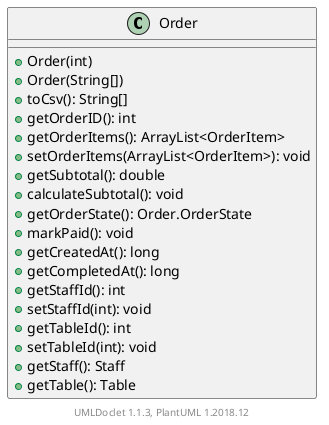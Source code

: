 @startuml

    class Order {
        +Order(int)
        +Order(String[])
        +toCsv(): String[]
        +getOrderID(): int
        +getOrderItems(): ArrayList<OrderItem>
        +setOrderItems(ArrayList<OrderItem>): void
        +getSubtotal(): double
        +calculateSubtotal(): void
        +getOrderState(): Order.OrderState
        +markPaid(): void
        +getCreatedAt(): long
        +getCompletedAt(): long
        +getStaffId(): int
        +setStaffId(int): void
        +getTableId(): int
        +setTableId(int): void
        +getStaff(): Staff
        +getTable(): Table
    }


    center footer UMLDoclet 1.1.3, PlantUML 1.2018.12
@enduml
